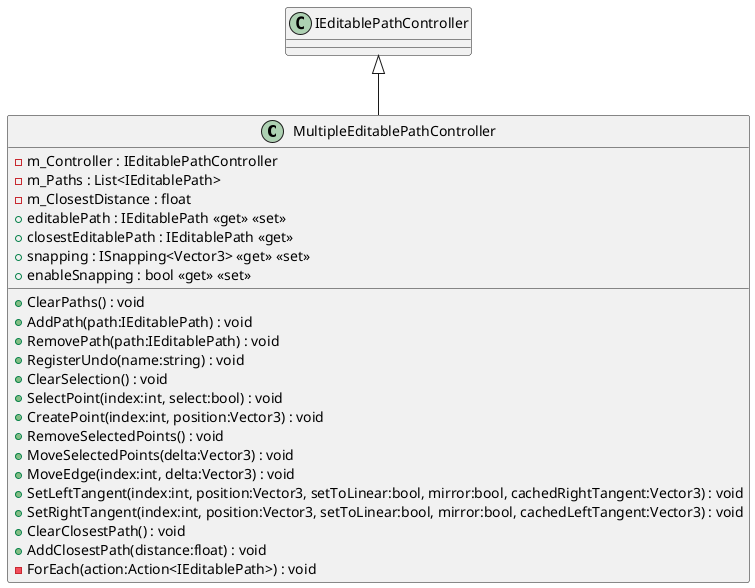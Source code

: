 @startuml
class MultipleEditablePathController {
    - m_Controller : IEditablePathController
    - m_Paths : List<IEditablePath>
    - m_ClosestDistance : float
    + editablePath : IEditablePath <<get>> <<set>>
    + closestEditablePath : IEditablePath <<get>>
    + snapping : ISnapping<Vector3> <<get>> <<set>>
    + enableSnapping : bool <<get>> <<set>>
    + ClearPaths() : void
    + AddPath(path:IEditablePath) : void
    + RemovePath(path:IEditablePath) : void
    + RegisterUndo(name:string) : void
    + ClearSelection() : void
    + SelectPoint(index:int, select:bool) : void
    + CreatePoint(index:int, position:Vector3) : void
    + RemoveSelectedPoints() : void
    + MoveSelectedPoints(delta:Vector3) : void
    + MoveEdge(index:int, delta:Vector3) : void
    + SetLeftTangent(index:int, position:Vector3, setToLinear:bool, mirror:bool, cachedRightTangent:Vector3) : void
    + SetRightTangent(index:int, position:Vector3, setToLinear:bool, mirror:bool, cachedLeftTangent:Vector3) : void
    + ClearClosestPath() : void
    + AddClosestPath(distance:float) : void
    - ForEach(action:Action<IEditablePath>) : void
}
IEditablePathController <|-- MultipleEditablePathController
@enduml
